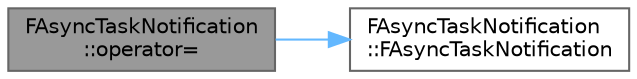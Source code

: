 digraph "FAsyncTaskNotification::operator="
{
 // INTERACTIVE_SVG=YES
 // LATEX_PDF_SIZE
  bgcolor="transparent";
  edge [fontname=Helvetica,fontsize=10,labelfontname=Helvetica,labelfontsize=10];
  node [fontname=Helvetica,fontsize=10,shape=box,height=0.2,width=0.4];
  rankdir="LR";
  Node1 [id="Node000001",label="FAsyncTaskNotification\l::operator=",height=0.2,width=0.4,color="gray40", fillcolor="grey60", style="filled", fontcolor="black",tooltip=" "];
  Node1 -> Node2 [id="edge1_Node000001_Node000002",color="steelblue1",style="solid",tooltip=" "];
  Node2 [id="Node000002",label="FAsyncTaskNotification\l::FAsyncTaskNotification",height=0.2,width=0.4,color="grey40", fillcolor="white", style="filled",URL="$da/d69/classFAsyncTaskNotification.html#a2b756f82c52938b34e30559ab391b858",tooltip="Create an asynchronous task notification."];
}
